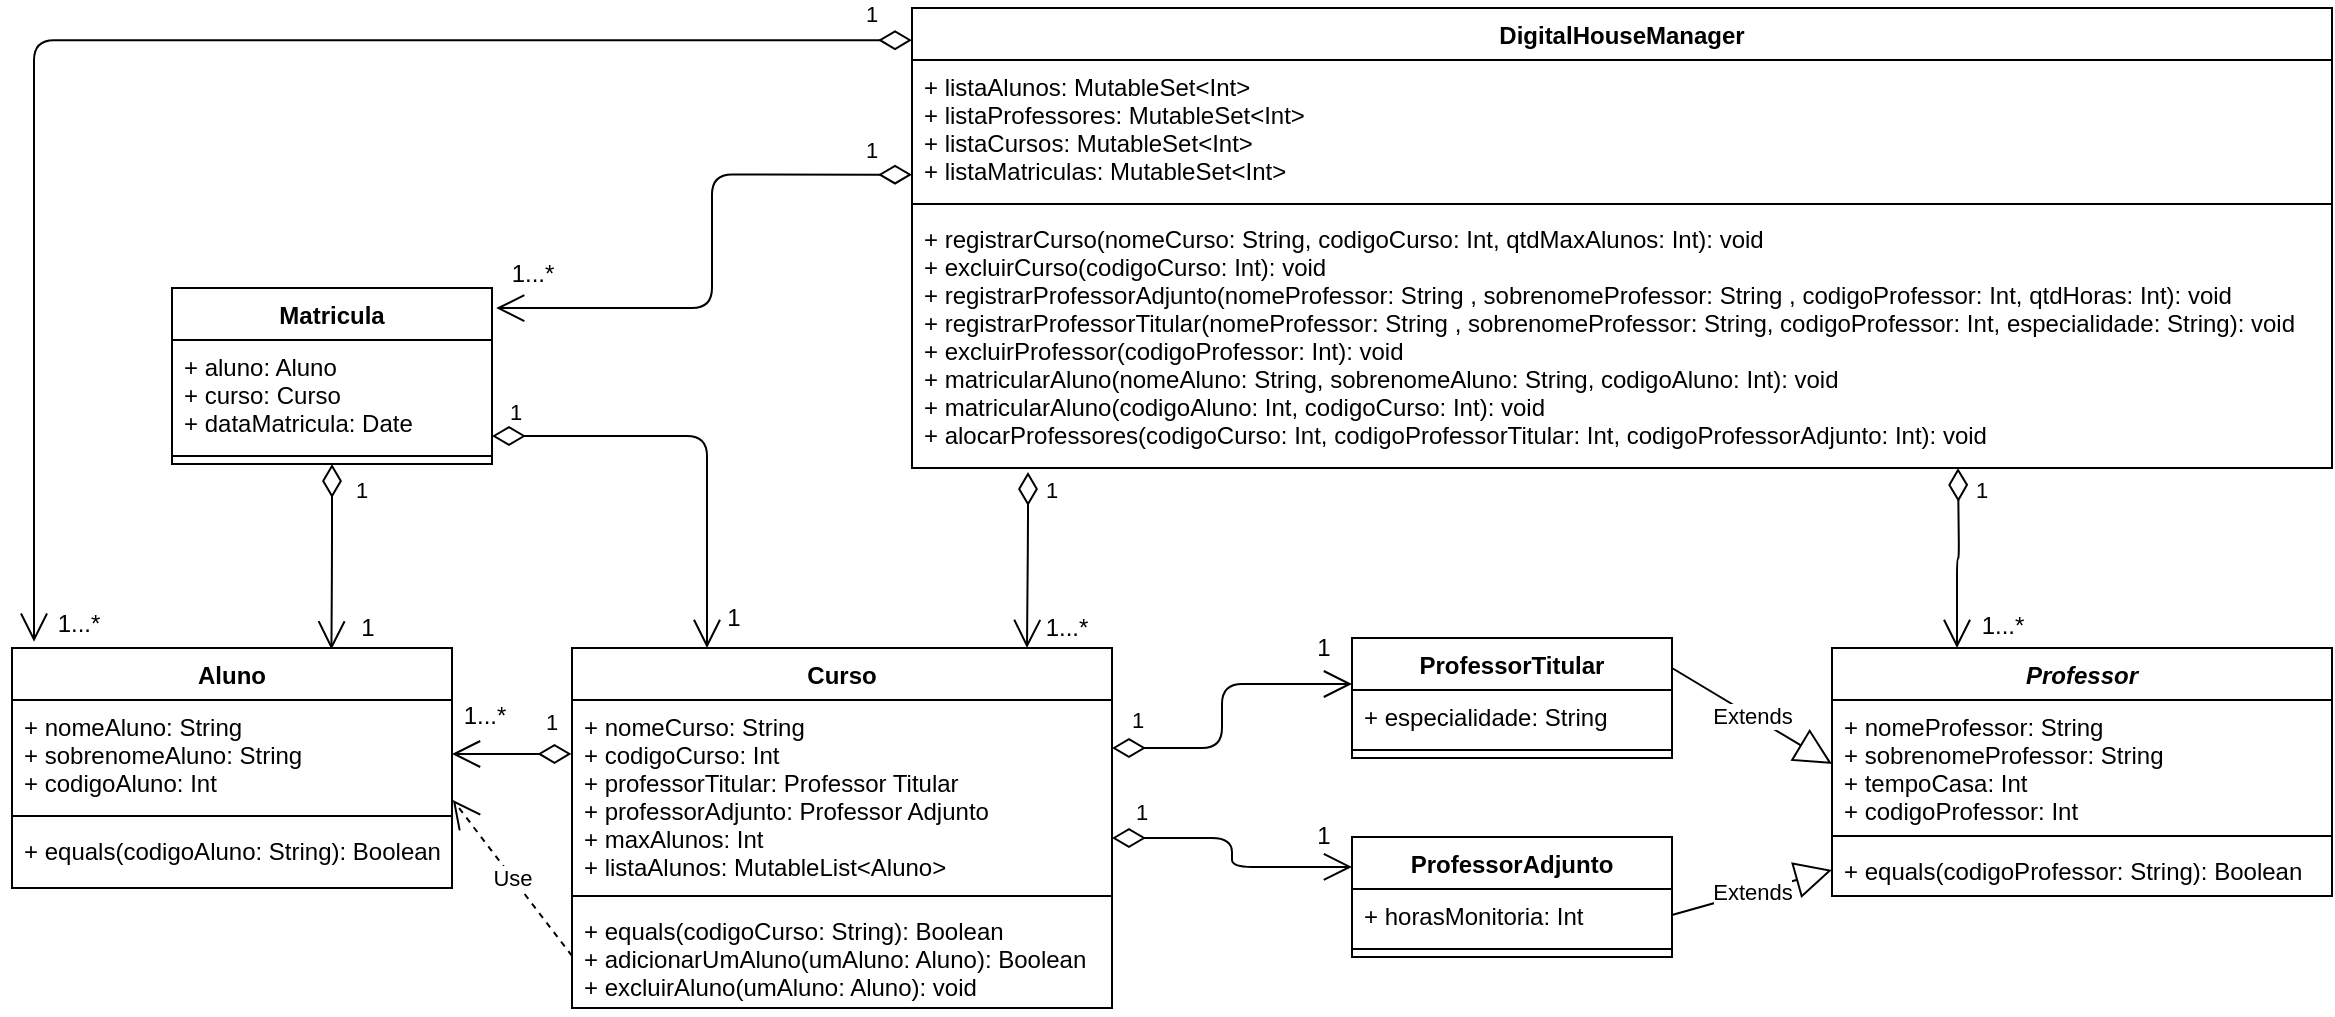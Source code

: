 <mxfile version="13.6.6" type="device"><diagram id="iP-D4FT3NbQKBJchYlg8" name="Page-1"><mxGraphModel dx="1718" dy="594" grid="1" gridSize="10" guides="1" tooltips="1" connect="1" arrows="1" fold="1" page="1" pageScale="1" pageWidth="827" pageHeight="1169" math="0" shadow="0"><root><mxCell id="0"/><mxCell id="1" parent="0"/><mxCell id="DegNSLx54GVYMMCrm3XV-20" value="Extends" style="endArrow=block;endSize=16;endFill=0;html=1;exitX=1;exitY=0.25;exitDx=0;exitDy=0;entryX=0;entryY=0.5;entryDx=0;entryDy=0;" edge="1" parent="1" source="DegNSLx54GVYMMCrm3XV-13" target="DegNSLx54GVYMMCrm3XV-10"><mxGeometry width="160" relative="1" as="geometry"><mxPoint x="955" y="510" as="sourcePoint"/><mxPoint x="1115" y="510" as="targetPoint"/></mxGeometry></mxCell><mxCell id="DegNSLx54GVYMMCrm3XV-21" value="Extends" style="endArrow=block;endSize=16;endFill=0;html=1;exitX=1;exitY=0.5;exitDx=0;exitDy=0;entryX=0;entryY=0.5;entryDx=0;entryDy=0;" edge="1" parent="1" source="DegNSLx54GVYMMCrm3XV-18" target="DegNSLx54GVYMMCrm3XV-12"><mxGeometry width="160" relative="1" as="geometry"><mxPoint x="930" y="550" as="sourcePoint"/><mxPoint x="984" y="486.002" as="targetPoint"/></mxGeometry></mxCell><mxCell id="DegNSLx54GVYMMCrm3XV-26" value="1" style="endArrow=open;html=1;endSize=12;startArrow=diamondThin;startSize=14;startFill=0;edgeStyle=orthogonalEdgeStyle;align=left;verticalAlign=bottom;exitX=1;exitY=0.734;exitDx=0;exitDy=0;entryX=0;entryY=0.25;entryDx=0;entryDy=0;exitPerimeter=0;" edge="1" parent="1" source="DegNSLx54GVYMMCrm3XV-6" target="DegNSLx54GVYMMCrm3XV-17"><mxGeometry x="-0.851" y="4" relative="1" as="geometry"><mxPoint x="497.5" y="370" as="sourcePoint"/><mxPoint x="750" y="710" as="targetPoint"/><Array as="points"><mxPoint x="720" y="455"/><mxPoint x="720" y="470"/></Array><mxPoint as="offset"/></mxGeometry></mxCell><mxCell id="DegNSLx54GVYMMCrm3XV-28" value="1" style="text;html=1;strokeColor=none;fillColor=none;align=center;verticalAlign=middle;whiteSpace=wrap;rounded=0;" vertex="1" parent="1"><mxGeometry x="756" y="444" width="20" height="20" as="geometry"/></mxCell><mxCell id="DegNSLx54GVYMMCrm3XV-29" value="1" style="text;html=1;strokeColor=none;fillColor=none;align=center;verticalAlign=middle;whiteSpace=wrap;rounded=0;" vertex="1" parent="1"><mxGeometry x="756" y="350" width="20" height="20" as="geometry"/></mxCell><mxCell id="DegNSLx54GVYMMCrm3XV-30" value="1" style="endArrow=open;html=1;endSize=12;startArrow=diamondThin;startSize=14;startFill=0;edgeStyle=orthogonalEdgeStyle;align=left;verticalAlign=bottom;exitX=-0.001;exitY=0.287;exitDx=0;exitDy=0;entryX=1;entryY=0.5;entryDx=0;entryDy=0;exitPerimeter=0;" edge="1" parent="1" source="DegNSLx54GVYMMCrm3XV-6" target="DegNSLx54GVYMMCrm3XV-2"><mxGeometry x="-0.507" y="-7" relative="1" as="geometry"><mxPoint x="497.5" y="370.0" as="sourcePoint"/><mxPoint x="300" y="413" as="targetPoint"/><mxPoint as="offset"/></mxGeometry></mxCell><mxCell id="DegNSLx54GVYMMCrm3XV-31" value="1...*" style="text;html=1;strokeColor=none;fillColor=none;align=center;verticalAlign=middle;whiteSpace=wrap;rounded=0;" vertex="1" parent="1"><mxGeometry x="333" y="384" width="27" height="20" as="geometry"/></mxCell><mxCell id="DegNSLx54GVYMMCrm3XV-36" value="1" style="endArrow=open;html=1;endSize=12;startArrow=diamondThin;startSize=14;startFill=0;edgeStyle=orthogonalEdgeStyle;align=left;verticalAlign=bottom;entryX=0.726;entryY=0.006;entryDx=0;entryDy=0;entryPerimeter=0;" edge="1" parent="1" source="DegNSLx54GVYMMCrm3XV-32" target="DegNSLx54GVYMMCrm3XV-1"><mxGeometry x="-0.527" y="10" relative="1" as="geometry"><mxPoint x="497.5" y="370.0" as="sourcePoint"/><mxPoint x="270.0" y="300.0" as="targetPoint"/><mxPoint as="offset"/></mxGeometry></mxCell><mxCell id="DegNSLx54GVYMMCrm3XV-37" value="1" style="text;html=1;strokeColor=none;fillColor=none;align=center;verticalAlign=middle;whiteSpace=wrap;rounded=0;" vertex="1" parent="1"><mxGeometry x="278" y="340" width="20" height="20" as="geometry"/></mxCell><mxCell id="DegNSLx54GVYMMCrm3XV-38" value="1" style="endArrow=open;html=1;endSize=12;startArrow=diamondThin;startSize=14;startFill=0;edgeStyle=orthogonalEdgeStyle;align=left;verticalAlign=bottom;entryX=0.25;entryY=0;entryDx=0;entryDy=0;exitX=1;exitY=0.889;exitDx=0;exitDy=0;exitPerimeter=0;" edge="1" parent="1" source="DegNSLx54GVYMMCrm3XV-33" target="DegNSLx54GVYMMCrm3XV-5"><mxGeometry x="-0.932" y="3" relative="1" as="geometry"><mxPoint x="294" y="566" as="sourcePoint"/><mxPoint x="476.64" y="513.996" as="targetPoint"/><mxPoint as="offset"/></mxGeometry></mxCell><mxCell id="DegNSLx54GVYMMCrm3XV-39" value="1" style="text;html=1;strokeColor=none;fillColor=none;align=center;verticalAlign=middle;whiteSpace=wrap;rounded=0;" vertex="1" parent="1"><mxGeometry x="461" y="335" width="20" height="20" as="geometry"/></mxCell><mxCell id="DegNSLx54GVYMMCrm3XV-13" value="ProfessorTitular" style="swimlane;fontStyle=1;align=center;verticalAlign=top;childLayout=stackLayout;horizontal=1;startSize=26;horizontalStack=0;resizeParent=1;resizeParentMax=0;resizeLast=0;collapsible=1;marginBottom=0;" vertex="1" parent="1"><mxGeometry x="780" y="355" width="160" height="60" as="geometry"/></mxCell><mxCell id="DegNSLx54GVYMMCrm3XV-14" value="+ especialidade: String" style="text;strokeColor=none;fillColor=none;align=left;verticalAlign=top;spacingLeft=4;spacingRight=4;overflow=hidden;rotatable=0;points=[[0,0.5],[1,0.5]];portConstraint=eastwest;" vertex="1" parent="DegNSLx54GVYMMCrm3XV-13"><mxGeometry y="26" width="160" height="26" as="geometry"/></mxCell><mxCell id="DegNSLx54GVYMMCrm3XV-15" value="" style="line;strokeWidth=1;fillColor=none;align=left;verticalAlign=middle;spacingTop=-1;spacingLeft=3;spacingRight=3;rotatable=0;labelPosition=right;points=[];portConstraint=eastwest;" vertex="1" parent="DegNSLx54GVYMMCrm3XV-13"><mxGeometry y="52" width="160" height="8" as="geometry"/></mxCell><mxCell id="DegNSLx54GVYMMCrm3XV-17" value="ProfessorAdjunto" style="swimlane;fontStyle=1;align=center;verticalAlign=top;childLayout=stackLayout;horizontal=1;startSize=26;horizontalStack=0;resizeParent=1;resizeParentMax=0;resizeLast=0;collapsible=1;marginBottom=0;" vertex="1" parent="1"><mxGeometry x="780" y="454.49" width="160" height="60" as="geometry"/></mxCell><mxCell id="DegNSLx54GVYMMCrm3XV-18" value="+ horasMonitoria: Int" style="text;strokeColor=none;fillColor=none;align=left;verticalAlign=top;spacingLeft=4;spacingRight=4;overflow=hidden;rotatable=0;points=[[0,0.5],[1,0.5]];portConstraint=eastwest;" vertex="1" parent="DegNSLx54GVYMMCrm3XV-17"><mxGeometry y="26" width="160" height="26" as="geometry"/></mxCell><mxCell id="DegNSLx54GVYMMCrm3XV-19" value="" style="line;strokeWidth=1;fillColor=none;align=left;verticalAlign=middle;spacingTop=-1;spacingLeft=3;spacingRight=3;rotatable=0;labelPosition=right;points=[];portConstraint=eastwest;" vertex="1" parent="DegNSLx54GVYMMCrm3XV-17"><mxGeometry y="52" width="160" height="8" as="geometry"/></mxCell><mxCell id="DegNSLx54GVYMMCrm3XV-9" value="Professor" style="swimlane;fontStyle=3;align=center;verticalAlign=top;childLayout=stackLayout;horizontal=1;startSize=26;horizontalStack=0;resizeParent=1;resizeParentMax=0;resizeLast=0;collapsible=1;marginBottom=0;" vertex="1" parent="1"><mxGeometry x="1020" y="360" width="250" height="124" as="geometry"/></mxCell><mxCell id="DegNSLx54GVYMMCrm3XV-10" value="+ nomeProfessor: String&#10;+ sobrenomeProfessor: String&#10;+ tempoCasa: Int&#10;+ codigoProfessor: Int" style="text;strokeColor=none;fillColor=none;align=left;verticalAlign=top;spacingLeft=4;spacingRight=4;overflow=hidden;rotatable=0;points=[[0,0.5],[1,0.5]];portConstraint=eastwest;" vertex="1" parent="DegNSLx54GVYMMCrm3XV-9"><mxGeometry y="26" width="250" height="64" as="geometry"/></mxCell><mxCell id="DegNSLx54GVYMMCrm3XV-11" value="" style="line;strokeWidth=1;fillColor=none;align=left;verticalAlign=middle;spacingTop=-1;spacingLeft=3;spacingRight=3;rotatable=0;labelPosition=right;points=[];portConstraint=eastwest;" vertex="1" parent="DegNSLx54GVYMMCrm3XV-9"><mxGeometry y="90" width="250" height="8" as="geometry"/></mxCell><mxCell id="DegNSLx54GVYMMCrm3XV-12" value="+ equals(codigoProfessor: String): Boolean" style="text;strokeColor=none;fillColor=none;align=left;verticalAlign=top;spacingLeft=4;spacingRight=4;overflow=hidden;rotatable=0;points=[[0,0.5],[1,0.5]];portConstraint=eastwest;" vertex="1" parent="DegNSLx54GVYMMCrm3XV-9"><mxGeometry y="98" width="250" height="26" as="geometry"/></mxCell><mxCell id="DegNSLx54GVYMMCrm3XV-46" value="1" style="endArrow=open;html=1;endSize=12;startArrow=diamondThin;startSize=14;startFill=0;edgeStyle=orthogonalEdgeStyle;align=left;verticalAlign=bottom;" edge="1" parent="1"><mxGeometry x="-0.21" y="47" relative="1" as="geometry"><mxPoint x="660" y="410" as="sourcePoint"/><mxPoint x="780" y="378" as="targetPoint"/><Array as="points"><mxPoint x="715" y="409.76"/><mxPoint x="715" y="377.76"/></Array><mxPoint as="offset"/></mxGeometry></mxCell><mxCell id="DegNSLx54GVYMMCrm3XV-1" value="Aluno" style="swimlane;fontStyle=1;align=center;verticalAlign=top;childLayout=stackLayout;horizontal=1;startSize=26;horizontalStack=0;resizeParent=1;resizeParentMax=0;resizeLast=0;collapsible=1;marginBottom=0;" vertex="1" parent="1"><mxGeometry x="110" y="360" width="220" height="120" as="geometry"/></mxCell><mxCell id="DegNSLx54GVYMMCrm3XV-2" value="+ nomeAluno: String&#10;+ sobrenomeAluno: String&#10;+ codigoAluno: Int" style="text;strokeColor=none;fillColor=none;align=left;verticalAlign=top;spacingLeft=4;spacingRight=4;overflow=hidden;rotatable=0;points=[[0,0.5],[1,0.5]];portConstraint=eastwest;" vertex="1" parent="DegNSLx54GVYMMCrm3XV-1"><mxGeometry y="26" width="220" height="54" as="geometry"/></mxCell><mxCell id="DegNSLx54GVYMMCrm3XV-3" value="" style="line;strokeWidth=1;fillColor=none;align=left;verticalAlign=middle;spacingTop=-1;spacingLeft=3;spacingRight=3;rotatable=0;labelPosition=right;points=[];portConstraint=eastwest;" vertex="1" parent="DegNSLx54GVYMMCrm3XV-1"><mxGeometry y="80" width="220" height="8" as="geometry"/></mxCell><mxCell id="DegNSLx54GVYMMCrm3XV-4" value="+ equals(codigoAluno: String): Boolean" style="text;strokeColor=none;fillColor=none;align=left;verticalAlign=top;spacingLeft=4;spacingRight=4;overflow=hidden;rotatable=0;points=[[0,0.5],[1,0.5]];portConstraint=eastwest;" vertex="1" parent="DegNSLx54GVYMMCrm3XV-1"><mxGeometry y="88" width="220" height="32" as="geometry"/></mxCell><mxCell id="DegNSLx54GVYMMCrm3XV-32" value="Matricula" style="swimlane;fontStyle=1;align=center;verticalAlign=top;childLayout=stackLayout;horizontal=1;startSize=26;horizontalStack=0;resizeParent=1;resizeParentMax=0;resizeLast=0;collapsible=1;marginBottom=0;" vertex="1" parent="1"><mxGeometry x="190" y="180" width="160" height="88" as="geometry"/></mxCell><mxCell id="DegNSLx54GVYMMCrm3XV-33" value="+ aluno: Aluno&#10;+ curso: Curso&#10;+ dataMatricula: Date" style="text;strokeColor=none;fillColor=none;align=left;verticalAlign=top;spacingLeft=4;spacingRight=4;overflow=hidden;rotatable=0;points=[[0,0.5],[1,0.5]];portConstraint=eastwest;" vertex="1" parent="DegNSLx54GVYMMCrm3XV-32"><mxGeometry y="26" width="160" height="54" as="geometry"/></mxCell><mxCell id="DegNSLx54GVYMMCrm3XV-34" value="" style="line;strokeWidth=1;fillColor=none;align=left;verticalAlign=middle;spacingTop=-1;spacingLeft=3;spacingRight=3;rotatable=0;labelPosition=right;points=[];portConstraint=eastwest;" vertex="1" parent="DegNSLx54GVYMMCrm3XV-32"><mxGeometry y="80" width="160" height="8" as="geometry"/></mxCell><mxCell id="DegNSLx54GVYMMCrm3XV-47" value="1" style="endArrow=open;html=1;endSize=12;startArrow=diamondThin;startSize=14;startFill=0;edgeStyle=orthogonalEdgeStyle;align=left;verticalAlign=bottom;exitX=0;exitY=0.07;exitDx=0;exitDy=0;entryX=0.05;entryY=-0.026;entryDx=0;entryDy=0;exitPerimeter=0;entryPerimeter=0;" edge="1" parent="1" source="DegNSLx54GVYMMCrm3XV-40" target="DegNSLx54GVYMMCrm3XV-1"><mxGeometry x="-0.931" y="-4" relative="1" as="geometry"><mxPoint x="561" y="129" as="sourcePoint"/><mxPoint x="461" y="109" as="targetPoint"/><mxPoint as="offset"/></mxGeometry></mxCell><mxCell id="DegNSLx54GVYMMCrm3XV-48" value="1...*" style="text;html=1;strokeColor=none;fillColor=none;align=center;verticalAlign=middle;whiteSpace=wrap;rounded=0;" vertex="1" parent="1"><mxGeometry x="130" y="338" width="27" height="20" as="geometry"/></mxCell><mxCell id="DegNSLx54GVYMMCrm3XV-51" value="1" style="endArrow=open;html=1;endSize=12;startArrow=diamondThin;startSize=14;startFill=0;edgeStyle=orthogonalEdgeStyle;align=left;verticalAlign=bottom;entryX=0.25;entryY=0;entryDx=0;entryDy=0;" edge="1" parent="1" target="DegNSLx54GVYMMCrm3XV-9"><mxGeometry x="-0.558" y="7" relative="1" as="geometry"><mxPoint x="1083" y="270" as="sourcePoint"/><mxPoint x="930" y="178.5" as="targetPoint"/><mxPoint as="offset"/></mxGeometry></mxCell><mxCell id="DegNSLx54GVYMMCrm3XV-52" value="1...*" style="text;html=1;strokeColor=none;fillColor=none;align=center;verticalAlign=middle;whiteSpace=wrap;rounded=0;" vertex="1" parent="1"><mxGeometry x="1092" y="339" width="27" height="20" as="geometry"/></mxCell><mxCell id="DegNSLx54GVYMMCrm3XV-53" value="1" style="endArrow=open;html=1;endSize=12;startArrow=diamondThin;startSize=14;startFill=0;edgeStyle=orthogonalEdgeStyle;align=left;verticalAlign=bottom;entryX=0.75;entryY=0;entryDx=0;entryDy=0;" edge="1" parent="1"><mxGeometry x="-0.593" y="7" relative="1" as="geometry"><mxPoint x="618" y="272" as="sourcePoint"/><mxPoint x="617.5" y="360" as="targetPoint"/><mxPoint as="offset"/><Array as="points"><mxPoint x="617" y="299"/></Array></mxGeometry></mxCell><mxCell id="DegNSLx54GVYMMCrm3XV-54" value="1...*" style="text;html=1;strokeColor=none;fillColor=none;align=center;verticalAlign=middle;whiteSpace=wrap;rounded=0;" vertex="1" parent="1"><mxGeometry x="624" y="340" width="27" height="20" as="geometry"/></mxCell><mxCell id="DegNSLx54GVYMMCrm3XV-55" value="1" style="endArrow=open;html=1;endSize=12;startArrow=diamondThin;startSize=14;startFill=0;edgeStyle=orthogonalEdgeStyle;align=left;verticalAlign=bottom;entryX=1.013;entryY=0.114;entryDx=0;entryDy=0;entryPerimeter=0;exitX=0;exitY=0.843;exitDx=0;exitDy=0;exitPerimeter=0;" edge="1" parent="1" source="DegNSLx54GVYMMCrm3XV-41" target="DegNSLx54GVYMMCrm3XV-32"><mxGeometry x="-0.819" y="-3" relative="1" as="geometry"><mxPoint x="557" y="123" as="sourcePoint"/><mxPoint x="450" y="178.5" as="targetPoint"/><mxPoint as="offset"/><Array as="points"><mxPoint x="460" y="123"/><mxPoint x="460" y="190"/></Array></mxGeometry></mxCell><mxCell id="DegNSLx54GVYMMCrm3XV-56" value="1...*" style="text;html=1;strokeColor=none;fillColor=none;align=center;verticalAlign=middle;whiteSpace=wrap;rounded=0;" vertex="1" parent="1"><mxGeometry x="357" y="163" width="27" height="20" as="geometry"/></mxCell><mxCell id="DegNSLx54GVYMMCrm3XV-5" value="Curso" style="swimlane;fontStyle=1;align=center;verticalAlign=top;childLayout=stackLayout;horizontal=1;startSize=26;horizontalStack=0;resizeParent=1;resizeParentMax=0;resizeLast=0;collapsible=1;marginBottom=0;" vertex="1" parent="1"><mxGeometry x="390" y="360" width="270" height="180" as="geometry"/></mxCell><mxCell id="DegNSLx54GVYMMCrm3XV-6" value="+ nomeCurso: String&#10;+ codigoCurso: Int&#10;+ professorTitular: Professor Titular&#10;+ professorAdjunto: Professor Adjunto&#10;+ maxAlunos: Int&#10;+ listaAlunos: MutableList&lt;Aluno&gt;" style="text;strokeColor=none;fillColor=none;align=left;verticalAlign=top;spacingLeft=4;spacingRight=4;overflow=hidden;rotatable=0;points=[[0,0.5],[1,0.5]];portConstraint=eastwest;" vertex="1" parent="DegNSLx54GVYMMCrm3XV-5"><mxGeometry y="26" width="270" height="94" as="geometry"/></mxCell><mxCell id="DegNSLx54GVYMMCrm3XV-7" value="" style="line;strokeWidth=1;fillColor=none;align=left;verticalAlign=middle;spacingTop=-1;spacingLeft=3;spacingRight=3;rotatable=0;labelPosition=right;points=[];portConstraint=eastwest;" vertex="1" parent="DegNSLx54GVYMMCrm3XV-5"><mxGeometry y="120" width="270" height="8" as="geometry"/></mxCell><mxCell id="DegNSLx54GVYMMCrm3XV-8" value="+ equals(codigoCurso: String): Boolean&#10;+ adicionarUmAluno(umAluno: Aluno): Boolean &#10;+ excluirAluno(umAluno: Aluno): void" style="text;strokeColor=none;fillColor=none;align=left;verticalAlign=top;spacingLeft=4;spacingRight=4;overflow=hidden;rotatable=0;points=[[0,0.5],[1,0.5]];portConstraint=eastwest;" vertex="1" parent="DegNSLx54GVYMMCrm3XV-5"><mxGeometry y="128" width="270" height="52" as="geometry"/></mxCell><mxCell id="DegNSLx54GVYMMCrm3XV-40" value="DigitalHouseManager" style="swimlane;fontStyle=1;align=center;verticalAlign=top;childLayout=stackLayout;horizontal=1;startSize=26;horizontalStack=0;resizeParent=1;resizeParentMax=0;resizeLast=0;collapsible=1;marginBottom=0;" vertex="1" parent="1"><mxGeometry x="560" y="40" width="710" height="230" as="geometry"/></mxCell><mxCell id="DegNSLx54GVYMMCrm3XV-41" value="+ listaAlunos: MutableSet&lt;Int&gt;&#10;+ listaProfessores: MutableSet&lt;Int&gt;&#10;+ listaCursos: MutableSet&lt;Int&gt;&#10;+ listaMatriculas: MutableSet&lt;Int&gt;" style="text;strokeColor=none;fillColor=none;align=left;verticalAlign=top;spacingLeft=4;spacingRight=4;overflow=hidden;rotatable=0;points=[[0,0.5],[1,0.5]];portConstraint=eastwest;" vertex="1" parent="DegNSLx54GVYMMCrm3XV-40"><mxGeometry y="26" width="710" height="68" as="geometry"/></mxCell><mxCell id="DegNSLx54GVYMMCrm3XV-42" value="" style="line;strokeWidth=1;fillColor=none;align=left;verticalAlign=middle;spacingTop=-1;spacingLeft=3;spacingRight=3;rotatable=0;labelPosition=right;points=[];portConstraint=eastwest;" vertex="1" parent="DegNSLx54GVYMMCrm3XV-40"><mxGeometry y="94" width="710" height="8" as="geometry"/></mxCell><mxCell id="DegNSLx54GVYMMCrm3XV-43" value="+ registrarCurso(nomeCurso: String, codigoCurso: Int, qtdMaxAlunos: Int): void&#10;+ excluirCurso(codigoCurso: Int): void&#10;+ registrarProfessorAdjunto(nomeProfessor: String , sobrenomeProfessor: String , codigoProfessor: Int, qtdHoras: Int): void&#10;+ registrarProfessorTitular(nomeProfessor: String , sobrenomeProfessor: String, codigoProfessor: Int, especialidade: String): void&#10;+ excluirProfessor(codigoProfessor: Int): void&#10;+ matricularAluno(nomeAluno: String, sobrenomeAluno: String, codigoAluno: Int): void&#10;+ matricularAluno(codigoAluno: Int, codigoCurso: Int): void&#10;+ alocarProfessores(codigoCurso: Int, codigoProfessorTitular: Int, codigoProfessorAdjunto: Int): void" style="text;strokeColor=none;fillColor=none;align=left;verticalAlign=top;spacingLeft=4;spacingRight=4;overflow=hidden;rotatable=0;points=[[0,0.5],[1,0.5]];portConstraint=eastwest;" vertex="1" parent="DegNSLx54GVYMMCrm3XV-40"><mxGeometry y="102" width="710" height="128" as="geometry"/></mxCell><mxCell id="DegNSLx54GVYMMCrm3XV-58" value="Use" style="endArrow=open;endSize=12;dashed=1;html=1;exitX=0;exitY=0.5;exitDx=0;exitDy=0;entryX=1.002;entryY=0.926;entryDx=0;entryDy=0;entryPerimeter=0;" edge="1" parent="1" source="DegNSLx54GVYMMCrm3XV-8" target="DegNSLx54GVYMMCrm3XV-2"><mxGeometry width="160" relative="1" as="geometry"><mxPoint x="500" y="250" as="sourcePoint"/><mxPoint x="660" y="250" as="targetPoint"/></mxGeometry></mxCell></root></mxGraphModel></diagram></mxfile>